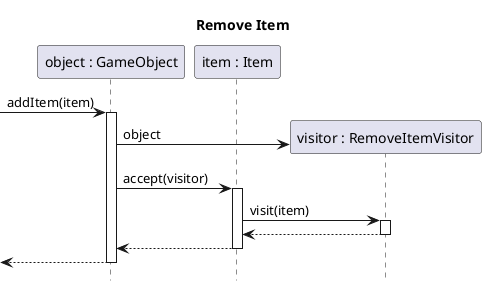 @startuml remove-item
title Remove Item
hide footbox

participant "object : GameObject" as object
participant "item : Item" as item

[-> object ++: addItem(item)
	create "visitor : RemoveItemVisitor" as visitor
	object -> visitor : object
	object -> item ++ : accept(visitor)
		item -> visitor ++: visit(item)
		return
	return
return

@enduml